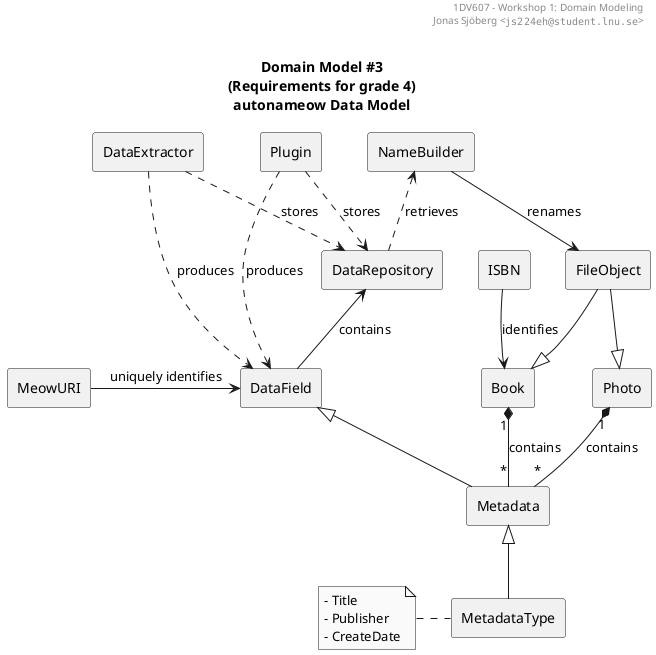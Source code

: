 ' ~~~~~~~~~~~~~~~~~~~~~~~~~~~~~~~~~~~~~~~~~~~~~~~~~~~~~~
' 1DV607 -- Object-Oriented Design and Analysis with UML
' Workshop 1: Domain Modeling
' ~~~~~~~~~~~~~~~~~~~~~~~~~~~~~~~~~~~~~~~~~~~~~~~~~~~~~~
' Created by Jonas Sjöberg (js224eh) on 2017-09-04.
' Linnaeus University
' ""js224eh@student.lnu.se""
' ""http://www.jonasjberg.com""
' ""https://github.com/jonasjberg""

@startuml
' ______________________________________________________________________________
' ____ CONFIGURATION OPTIONS ___________________________________________________
' debug flag creates a 'svek.dot' and 'svek.svg' file in ~/
' !pragma svek_trace on
allow_mixing

skinparam {
    monochrome true
    'backgroundColor transparent
    classBackgroundColor transparent
    style strictuml
}

' ______________________________________________________________________________
' ____ USECASE DIAGRAM _________________________________________________________

header
1DV607 - Workshop 1: Domain Modeling
Jonas Sjöberg <""js224eh@student.lnu.se"">
end header

title \nDomain Model #3\n(Requirements for grade 4)\nautonameow Data Model

agent Book
agent Photo
agent MeowURI
agent ISBN
agent DataField
agent Metadata
'agent PlainText
agent DataExtractor
agent Plugin
agent DataRepository
'agent Analyzer
agent FileObject

agent MetadataType
note left of MetadataType : - Title\n- Publisher\n- CreateDate

agent NameBuilder




MeowURI -> DataField : uniquely identifies
ISBN --> Book : identifies

DataField <|-- Metadata
'DataField <|-- PlainText


Metadata <|-- MetadataType

FileObject --|> Book
FileObject --|> Photo

Book "1" *-- "*" Metadata : contains
Photo "1" *-- "*" Metadata : contains

DataExtractor ..> DataField : produces
Plugin ..> DataField : produces

DataRepository <-- DataField : contains

NameBuilder <.. DataRepository : retrieves
Plugin ..> DataRepository : stores
DataExtractor ..> DataRepository : stores

'Analyzer --> DataField : analyzes

NameBuilder --> FileObject : renames
@enduml
